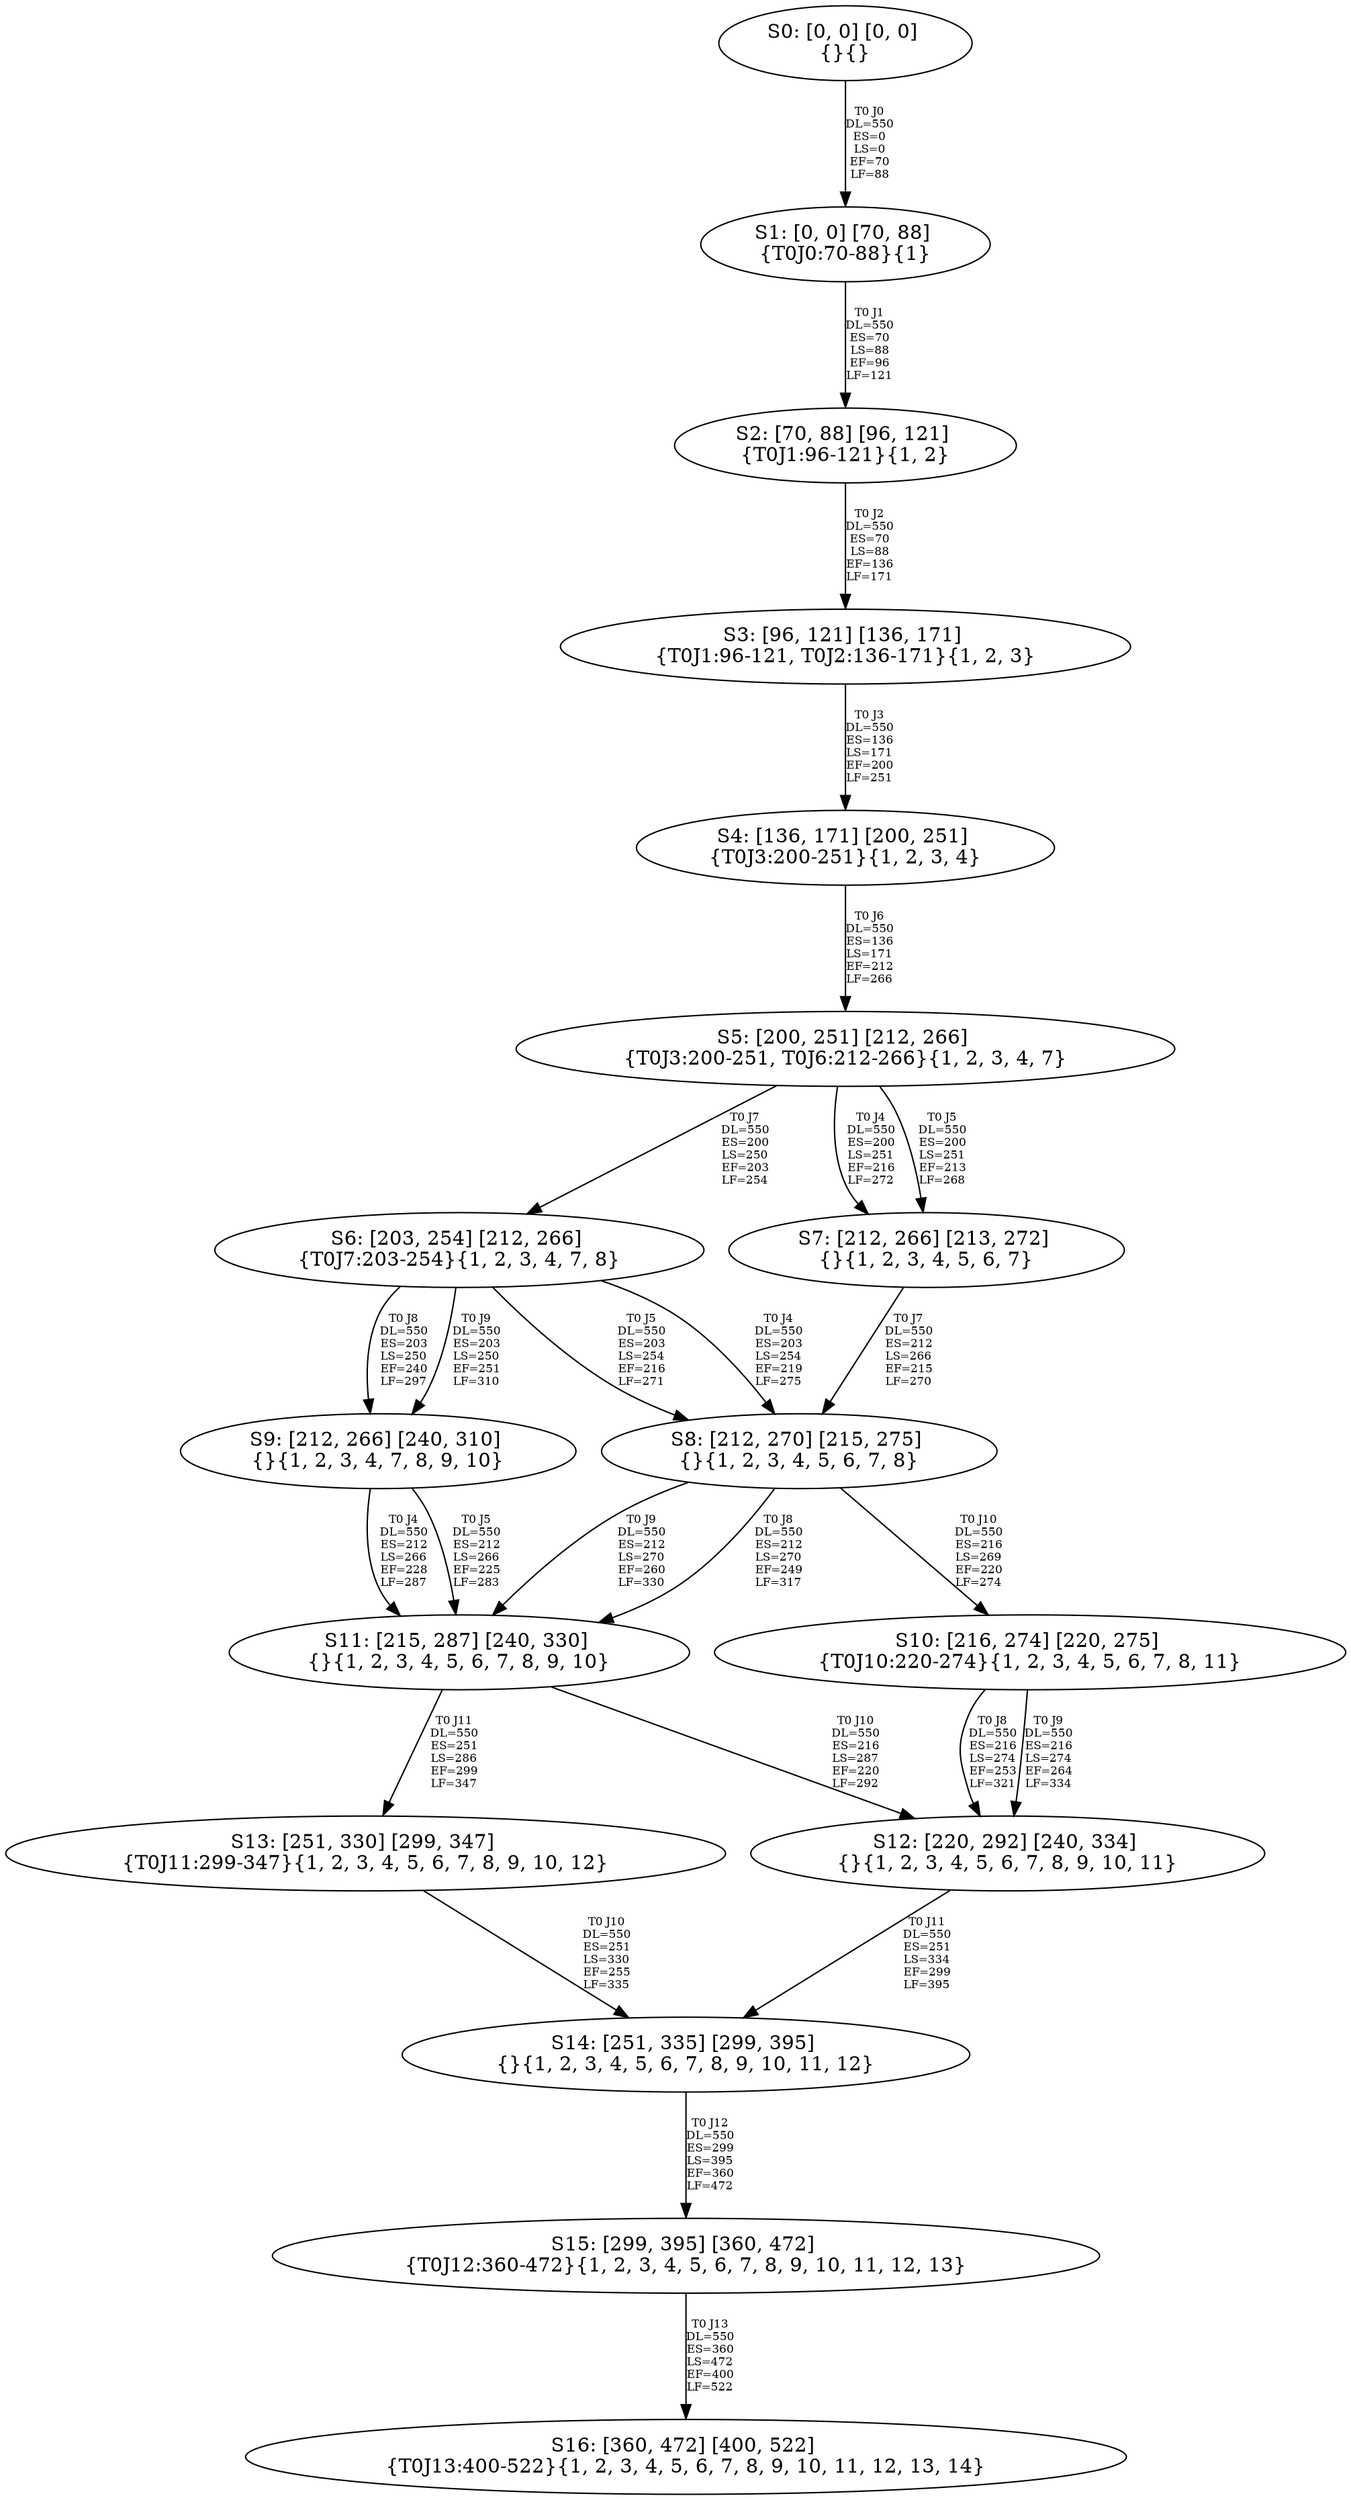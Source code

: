 digraph {
	S0[label="S0: [0, 0] [0, 0] \n{}{}"];
	S1[label="S1: [0, 0] [70, 88] \n{T0J0:70-88}{1}"];
	S2[label="S2: [70, 88] [96, 121] \n{T0J1:96-121}{1, 2}"];
	S3[label="S3: [96, 121] [136, 171] \n{T0J1:96-121, T0J2:136-171}{1, 2, 3}"];
	S4[label="S4: [136, 171] [200, 251] \n{T0J3:200-251}{1, 2, 3, 4}"];
	S5[label="S5: [200, 251] [212, 266] \n{T0J3:200-251, T0J6:212-266}{1, 2, 3, 4, 7}"];
	S6[label="S6: [203, 254] [212, 266] \n{T0J7:203-254}{1, 2, 3, 4, 7, 8}"];
	S7[label="S7: [212, 266] [213, 272] \n{}{1, 2, 3, 4, 5, 6, 7}"];
	S8[label="S8: [212, 270] [215, 275] \n{}{1, 2, 3, 4, 5, 6, 7, 8}"];
	S9[label="S9: [212, 266] [240, 310] \n{}{1, 2, 3, 4, 7, 8, 9, 10}"];
	S10[label="S10: [216, 274] [220, 275] \n{T0J10:220-274}{1, 2, 3, 4, 5, 6, 7, 8, 11}"];
	S11[label="S11: [215, 287] [240, 330] \n{}{1, 2, 3, 4, 5, 6, 7, 8, 9, 10}"];
	S12[label="S12: [220, 292] [240, 334] \n{}{1, 2, 3, 4, 5, 6, 7, 8, 9, 10, 11}"];
	S13[label="S13: [251, 330] [299, 347] \n{T0J11:299-347}{1, 2, 3, 4, 5, 6, 7, 8, 9, 10, 12}"];
	S14[label="S14: [251, 335] [299, 395] \n{}{1, 2, 3, 4, 5, 6, 7, 8, 9, 10, 11, 12}"];
	S15[label="S15: [299, 395] [360, 472] \n{T0J12:360-472}{1, 2, 3, 4, 5, 6, 7, 8, 9, 10, 11, 12, 13}"];
	S16[label="S16: [360, 472] [400, 522] \n{T0J13:400-522}{1, 2, 3, 4, 5, 6, 7, 8, 9, 10, 11, 12, 13, 14}"];
	S0 -> S1[label="T0 J0\nDL=550\nES=0\nLS=0\nEF=70\nLF=88",fontsize=8];
	S1 -> S2[label="T0 J1\nDL=550\nES=70\nLS=88\nEF=96\nLF=121",fontsize=8];
	S2 -> S3[label="T0 J2\nDL=550\nES=70\nLS=88\nEF=136\nLF=171",fontsize=8];
	S3 -> S4[label="T0 J3\nDL=550\nES=136\nLS=171\nEF=200\nLF=251",fontsize=8];
	S4 -> S5[label="T0 J6\nDL=550\nES=136\nLS=171\nEF=212\nLF=266",fontsize=8];
	S5 -> S7[label="T0 J4\nDL=550\nES=200\nLS=251\nEF=216\nLF=272",fontsize=8];
	S5 -> S7[label="T0 J5\nDL=550\nES=200\nLS=251\nEF=213\nLF=268",fontsize=8];
	S5 -> S6[label="T0 J7\nDL=550\nES=200\nLS=250\nEF=203\nLF=254",fontsize=8];
	S6 -> S8[label="T0 J4\nDL=550\nES=203\nLS=254\nEF=219\nLF=275",fontsize=8];
	S6 -> S8[label="T0 J5\nDL=550\nES=203\nLS=254\nEF=216\nLF=271",fontsize=8];
	S6 -> S9[label="T0 J8\nDL=550\nES=203\nLS=250\nEF=240\nLF=297",fontsize=8];
	S6 -> S9[label="T0 J9\nDL=550\nES=203\nLS=250\nEF=251\nLF=310",fontsize=8];
	S7 -> S8[label="T0 J7\nDL=550\nES=212\nLS=266\nEF=215\nLF=270",fontsize=8];
	S8 -> S11[label="T0 J8\nDL=550\nES=212\nLS=270\nEF=249\nLF=317",fontsize=8];
	S8 -> S11[label="T0 J9\nDL=550\nES=212\nLS=270\nEF=260\nLF=330",fontsize=8];
	S8 -> S10[label="T0 J10\nDL=550\nES=216\nLS=269\nEF=220\nLF=274",fontsize=8];
	S9 -> S11[label="T0 J4\nDL=550\nES=212\nLS=266\nEF=228\nLF=287",fontsize=8];
	S9 -> S11[label="T0 J5\nDL=550\nES=212\nLS=266\nEF=225\nLF=283",fontsize=8];
	S10 -> S12[label="T0 J8\nDL=550\nES=216\nLS=274\nEF=253\nLF=321",fontsize=8];
	S10 -> S12[label="T0 J9\nDL=550\nES=216\nLS=274\nEF=264\nLF=334",fontsize=8];
	S11 -> S12[label="T0 J10\nDL=550\nES=216\nLS=287\nEF=220\nLF=292",fontsize=8];
	S11 -> S13[label="T0 J11\nDL=550\nES=251\nLS=286\nEF=299\nLF=347",fontsize=8];
	S12 -> S14[label="T0 J11\nDL=550\nES=251\nLS=334\nEF=299\nLF=395",fontsize=8];
	S13 -> S14[label="T0 J10\nDL=550\nES=251\nLS=330\nEF=255\nLF=335",fontsize=8];
	S14 -> S15[label="T0 J12\nDL=550\nES=299\nLS=395\nEF=360\nLF=472",fontsize=8];
	S15 -> S16[label="T0 J13\nDL=550\nES=360\nLS=472\nEF=400\nLF=522",fontsize=8];
}
